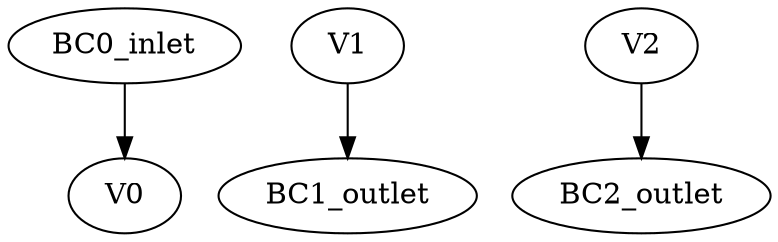 strict digraph  {
BC0_inlet;
V0;
V1;
BC1_outlet;
V2;
BC2_outlet;
BC0_inlet -> V0;
V1 -> BC1_outlet;
V2 -> BC2_outlet;
}
